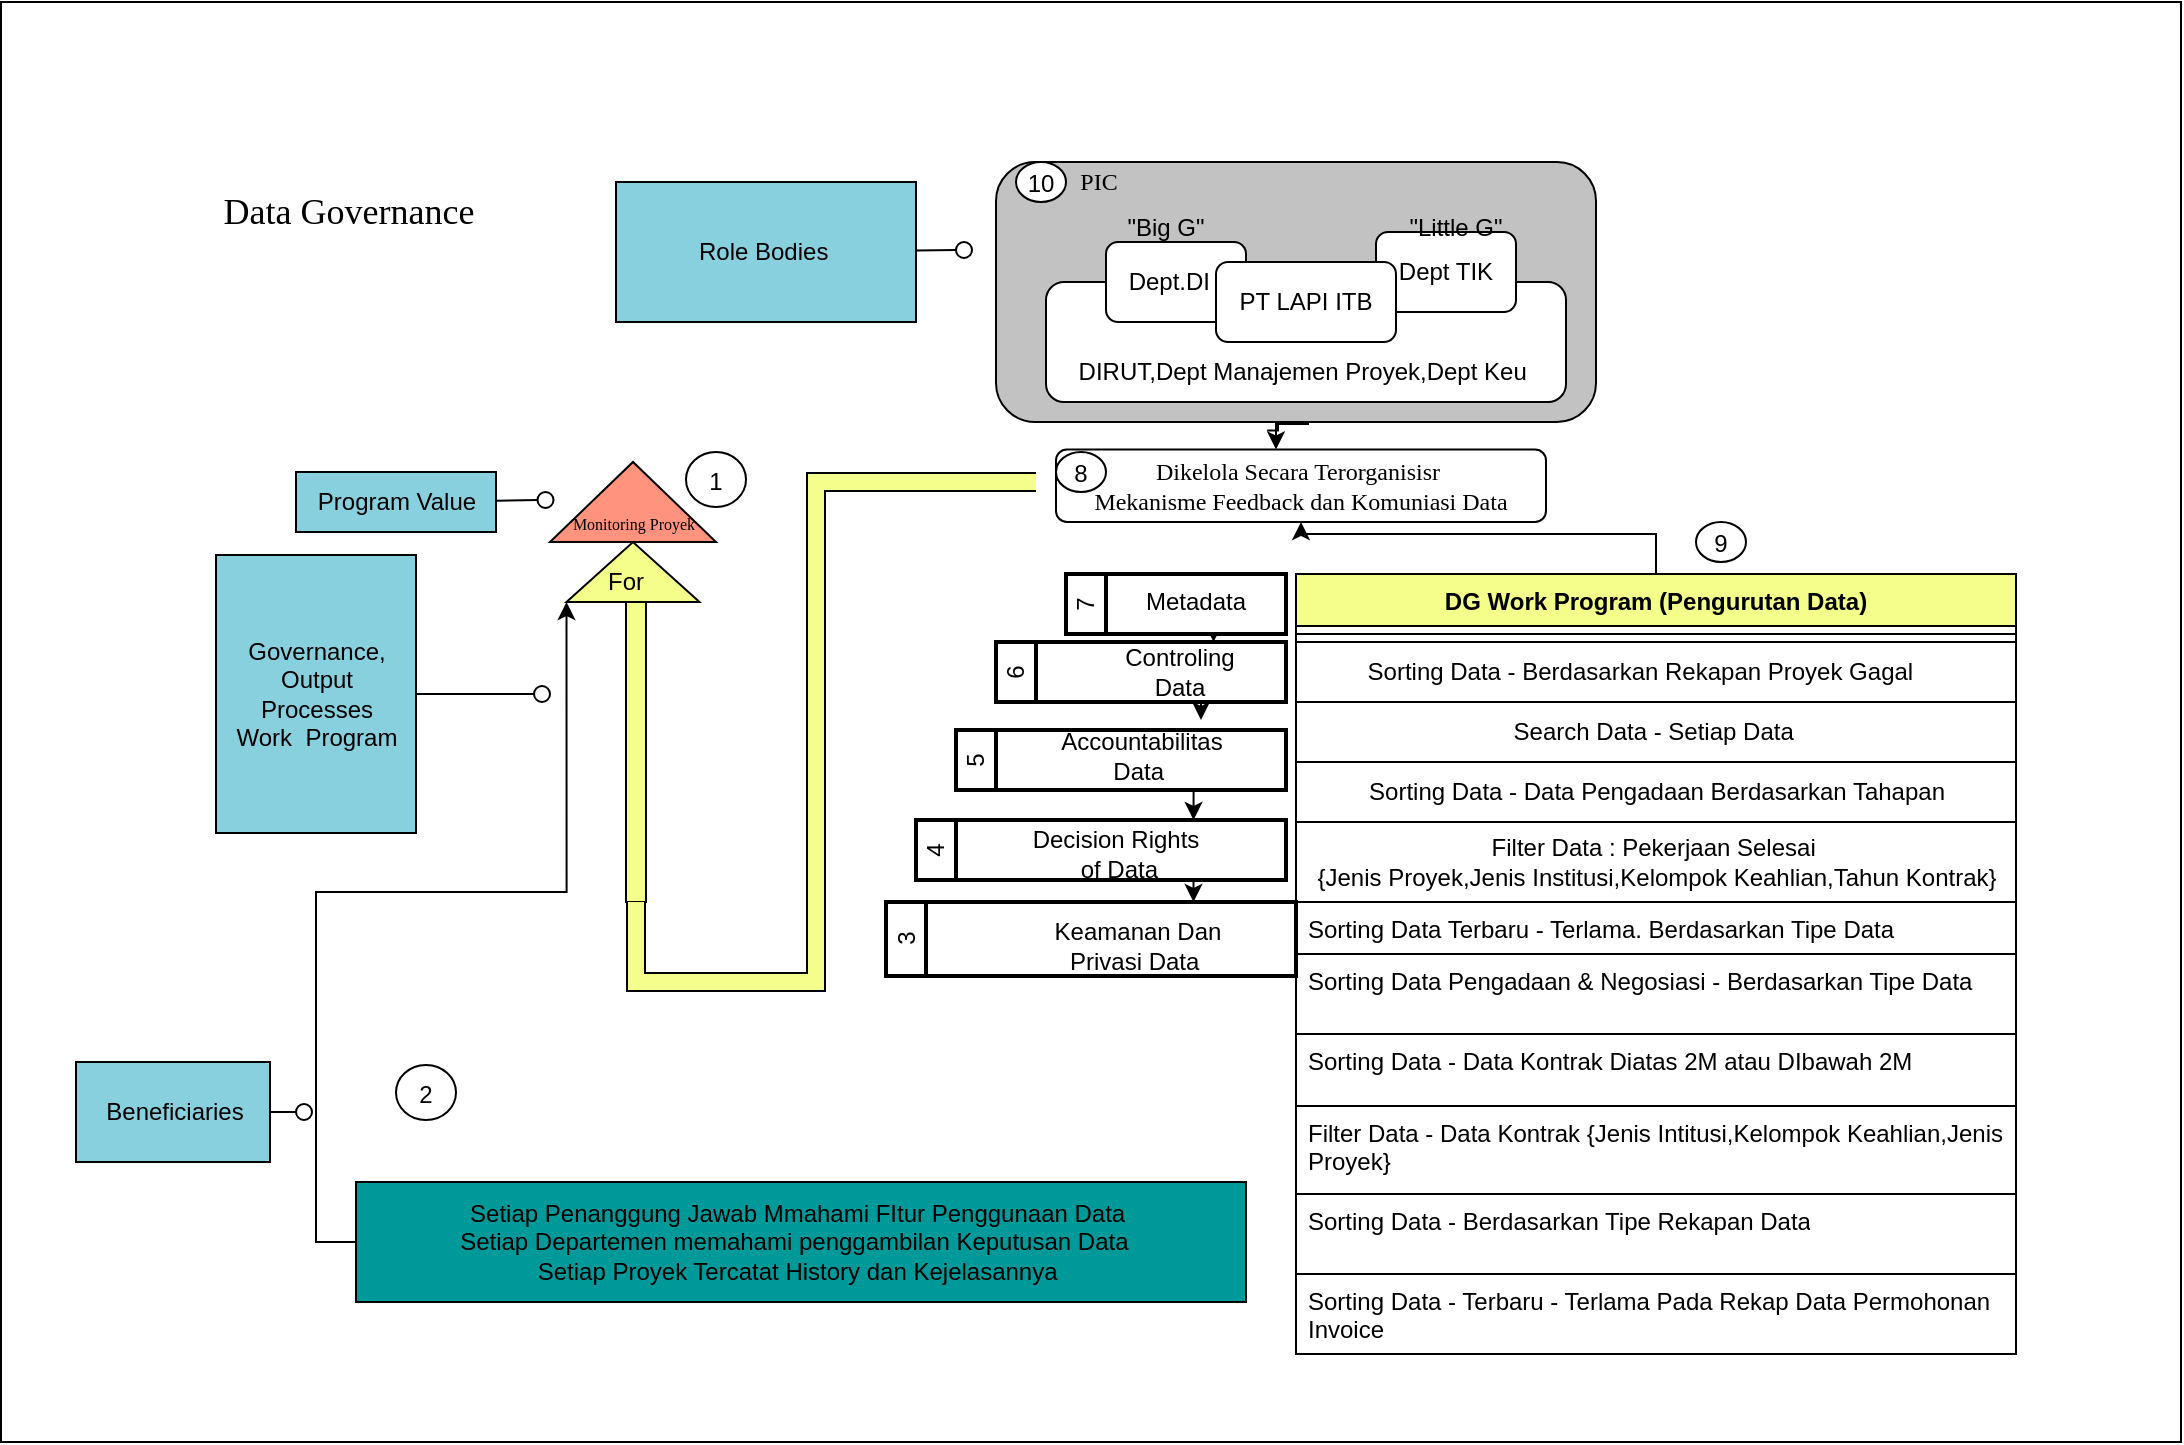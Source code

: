 <mxfile version="24.9.0">
  <diagram name="Page-1" id="YjU8-zHaeqy098PbflD1">
    <mxGraphModel dx="2585" dy="1135" grid="1" gridSize="10" guides="1" tooltips="1" connect="1" arrows="1" fold="1" page="1" pageScale="1" pageWidth="850" pageHeight="1100" math="0" shadow="0">
      <root>
        <mxCell id="0" />
        <mxCell id="1" parent="0" />
        <mxCell id="8Xkw_pBzQrpl9iHLKD2P-1" value="&lt;font style=&quot;font-size: 18px;&quot; face=&quot;Times New Roman&quot;&gt;Data Governance&lt;/font&gt;" style="text;html=1;align=center;verticalAlign=middle;whiteSpace=wrap;rounded=0;" parent="1" vertex="1">
          <mxGeometry x="220" y="430" width="133" height="50" as="geometry" />
        </mxCell>
        <mxCell id="8Xkw_pBzQrpl9iHLKD2P-3" value="" style="verticalLabelPosition=bottom;verticalAlign=top;html=1;shape=mxgraph.basic.acute_triangle;dx=0.5;fillColor=#FF937D;" parent="1" vertex="1">
          <mxGeometry x="387" y="580" width="83" height="40" as="geometry" />
        </mxCell>
        <mxCell id="8Xkw_pBzQrpl9iHLKD2P-4" value="&lt;font face=&quot;Times New Roman&quot; style=&quot;font-size: 8px;&quot;&gt;Monitoring Proyek&lt;/font&gt;" style="text;html=1;align=center;verticalAlign=middle;whiteSpace=wrap;rounded=0;fillColor=#FF8A66;strokeColor=#000000;" parent="1" vertex="1">
          <mxGeometry x="388.75" y="610" width="79.5" as="geometry" />
        </mxCell>
        <mxCell id="8Xkw_pBzQrpl9iHLKD2P-11" value="" style="verticalLabelPosition=bottom;verticalAlign=top;html=1;shape=mxgraph.basic.acute_triangle;dx=0.5;fillColor=#F3FF8A;" parent="1" vertex="1">
          <mxGeometry x="395.25" y="620" width="66.5" height="30" as="geometry" />
        </mxCell>
        <mxCell id="8Xkw_pBzQrpl9iHLKD2P-17" value="" style="html=1;points=[[0,0,0,0,5],[0,1,0,0,-5],[1,0,0,0,5],[1,1,0,0,-5]];perimeter=orthogonalPerimeter;outlineConnect=0;targetShapes=umlLifeline;portConstraint=eastwest;newEdgeStyle={&quot;curved&quot;:0,&quot;rounded&quot;:0};fillColor=#F3FF8A;" parent="1" vertex="1">
          <mxGeometry x="425" y="650" width="10" height="150" as="geometry" />
        </mxCell>
        <mxCell id="8Xkw_pBzQrpl9iHLKD2P-26" value="" style="shape=filledEdge;curved=0;rounded=0;fixDash=1;endArrow=none;strokeWidth=10;fillColor=#F3FF8A;edgeStyle=orthogonalEdgeStyle;html=1;" parent="1" source="8Xkw_pBzQrpl9iHLKD2P-17" edge="1">
          <mxGeometry width="60" height="40" relative="1" as="geometry">
            <mxPoint x="430" y="810" as="sourcePoint" />
            <mxPoint x="630" y="590" as="targetPoint" />
            <Array as="points">
              <mxPoint x="430" y="840" />
              <mxPoint x="520" y="840" />
              <mxPoint x="520" y="590" />
            </Array>
          </mxGeometry>
        </mxCell>
        <mxCell id="8Xkw_pBzQrpl9iHLKD2P-28" value="Dikelola Secara Terorganisisr&amp;nbsp;&lt;br&gt;Mekanisme Feedback dan Komuniasi Data" style="rounded=1;whiteSpace=wrap;html=1;fontFamily=Times New Roman;" parent="1" vertex="1">
          <mxGeometry x="640" y="573.75" width="245" height="36.25" as="geometry" />
        </mxCell>
        <mxCell id="8Xkw_pBzQrpl9iHLKD2P-35" value="" style="edgeStyle=orthogonalEdgeStyle;rounded=0;orthogonalLoop=1;jettySize=auto;html=1;exitX=0.452;exitY=1.033;exitDx=0;exitDy=0;exitPerimeter=0;" parent="1" source="8Xkw_pBzQrpl9iHLKD2P-30" target="8Xkw_pBzQrpl9iHLKD2P-28" edge="1">
          <mxGeometry relative="1" as="geometry">
            <mxPoint x="765" y="540" as="sourcePoint" />
            <Array as="points">
              <mxPoint x="751" y="540" />
              <mxPoint x="766" y="540" />
              <mxPoint x="766" y="561" />
              <mxPoint x="750" y="561" />
            </Array>
          </mxGeometry>
        </mxCell>
        <mxCell id="8Xkw_pBzQrpl9iHLKD2P-30" value="" style="rounded=1;whiteSpace=wrap;html=1;fillColor=#C2C2C2;" parent="1" vertex="1">
          <mxGeometry x="610" y="430" width="300" height="130" as="geometry" />
        </mxCell>
        <mxCell id="8Xkw_pBzQrpl9iHLKD2P-60" style="edgeStyle=orthogonalEdgeStyle;rounded=0;orthogonalLoop=1;jettySize=auto;html=1;exitX=0.5;exitY=0;exitDx=0;exitDy=0;entryX=0.5;entryY=0;entryDx=0;entryDy=0;" parent="1" source="8Xkw_pBzQrpl9iHLKD2P-31" target="8Xkw_pBzQrpl9iHLKD2P-34" edge="1">
          <mxGeometry relative="1" as="geometry" />
        </mxCell>
        <mxCell id="8Xkw_pBzQrpl9iHLKD2P-31" value="&lt;div&gt;&lt;br&gt;&lt;/div&gt;&lt;div&gt;&lt;br&gt;&lt;/div&gt;&lt;div&gt;DIRUT,Dept Manajemen Proyek,Dept Keu&amp;nbsp;&lt;/div&gt;" style="rounded=1;whiteSpace=wrap;html=1;" parent="1" vertex="1">
          <mxGeometry x="635" y="490" width="260" height="60" as="geometry" />
        </mxCell>
        <mxCell id="8Xkw_pBzQrpl9iHLKD2P-32" value="Dept.DI&amp;nbsp;&amp;nbsp;" style="rounded=1;whiteSpace=wrap;html=1;" parent="1" vertex="1">
          <mxGeometry x="665" y="470" width="70" height="40" as="geometry" />
        </mxCell>
        <mxCell id="8Xkw_pBzQrpl9iHLKD2P-33" value="Dept TIK" style="rounded=1;whiteSpace=wrap;html=1;" parent="1" vertex="1">
          <mxGeometry x="800" y="465" width="70" height="40" as="geometry" />
        </mxCell>
        <mxCell id="8Xkw_pBzQrpl9iHLKD2P-34" value="PT LAPI ITB" style="rounded=1;whiteSpace=wrap;html=1;" parent="1" vertex="1">
          <mxGeometry x="720" y="480" width="90" height="40" as="geometry" />
        </mxCell>
        <mxCell id="8Xkw_pBzQrpl9iHLKD2P-53" style="edgeStyle=orthogonalEdgeStyle;rounded=0;orthogonalLoop=1;jettySize=auto;html=1;exitX=0.5;exitY=0;exitDx=0;exitDy=0;" parent="1" source="8Xkw_pBzQrpl9iHLKD2P-38" target="8Xkw_pBzQrpl9iHLKD2P-28" edge="1">
          <mxGeometry relative="1" as="geometry" />
        </mxCell>
        <mxCell id="8Xkw_pBzQrpl9iHLKD2P-38" value="DG Work Program (Pengurutan Data)" style="swimlane;fontStyle=1;align=center;verticalAlign=top;childLayout=stackLayout;horizontal=1;startSize=26;horizontalStack=0;resizeParent=1;resizeParentMax=0;resizeLast=0;collapsible=1;marginBottom=0;whiteSpace=wrap;html=1;fillColor=#F3FF8A;" parent="1" vertex="1">
          <mxGeometry x="760" y="636" width="360" height="390" as="geometry">
            <mxRectangle x="760" y="636" width="100" height="30" as="alternateBounds" />
          </mxGeometry>
        </mxCell>
        <mxCell id="aRoDKcgYvZoyDMEqq8Cw-15" style="line;strokeWidth=1;fillColor=none;align=left;verticalAlign=middle;spacingTop=-1;spacingLeft=3;spacingRight=3;rotatable=0;labelPosition=right;points=[];portConstraint=eastwest;strokeColor=inherit;" parent="8Xkw_pBzQrpl9iHLKD2P-38" vertex="1">
          <mxGeometry y="26" width="360" height="8" as="geometry" />
        </mxCell>
        <mxCell id="aRoDKcgYvZoyDMEqq8Cw-11" value="Sorting Data - Berdasarkan Rekapan Proyek Gagal&amp;nbsp; &amp;nbsp; &amp;nbsp;" style="text;html=1;align=center;verticalAlign=middle;resizable=0;points=[];autosize=1;strokeColor=default;fillColor=none;" parent="8Xkw_pBzQrpl9iHLKD2P-38" vertex="1">
          <mxGeometry y="34" width="360" height="30" as="geometry" />
        </mxCell>
        <mxCell id="aRoDKcgYvZoyDMEqq8Cw-8" value="Search Data - Setiap Data&amp;nbsp;" style="text;html=1;align=center;verticalAlign=middle;resizable=0;points=[];autosize=1;strokeColor=default;fillColor=none;" parent="8Xkw_pBzQrpl9iHLKD2P-38" vertex="1">
          <mxGeometry y="64" width="360" height="30" as="geometry" />
        </mxCell>
        <mxCell id="aRoDKcgYvZoyDMEqq8Cw-10" value="Sorting Data - Data Pengadaan Berdasarkan Tahapan" style="text;html=1;align=center;verticalAlign=middle;resizable=0;points=[];autosize=1;strokeColor=default;fillColor=none;" parent="8Xkw_pBzQrpl9iHLKD2P-38" vertex="1">
          <mxGeometry y="94" width="360" height="30" as="geometry" />
        </mxCell>
        <mxCell id="aRoDKcgYvZoyDMEqq8Cw-13" value="Filter Data : Pekerjaan Selesai&amp;nbsp;&lt;div&gt;{Jenis Proyek,Jenis Institusi,Kelompok Keahlian,Tahun Kontrak}&lt;/div&gt;" style="text;html=1;align=center;verticalAlign=middle;resizable=0;points=[];autosize=1;strokeColor=none;fillColor=none;" parent="8Xkw_pBzQrpl9iHLKD2P-38" vertex="1">
          <mxGeometry y="124" width="360" height="40" as="geometry" />
        </mxCell>
        <mxCell id="8Xkw_pBzQrpl9iHLKD2P-42" value="Sorting Data Terbaru - Terlama. Berdasarkan Tipe Data&amp;nbsp;" style="text;strokeColor=default;fillColor=none;align=left;verticalAlign=top;spacingLeft=4;spacingRight=4;overflow=hidden;rotatable=0;points=[[0,0.5],[1,0.5]];portConstraint=eastwest;whiteSpace=wrap;html=1;strokeWidth=1;" parent="8Xkw_pBzQrpl9iHLKD2P-38" vertex="1">
          <mxGeometry y="164" width="360" height="26" as="geometry" />
        </mxCell>
        <mxCell id="8Xkw_pBzQrpl9iHLKD2P-43" value="Sorting Data Pengadaan &amp;amp; Negosiasi - Berdasarkan Tipe Data&amp;nbsp;" style="text;align=left;verticalAlign=top;spacingLeft=4;spacingRight=4;overflow=hidden;rotatable=0;points=[[0,0.5],[1,0.5]];portConstraint=eastwest;whiteSpace=wrap;html=1;strokeWidth=1;strokeColor=default;" parent="8Xkw_pBzQrpl9iHLKD2P-38" vertex="1">
          <mxGeometry y="190" width="360" height="40" as="geometry" />
        </mxCell>
        <mxCell id="8Xkw_pBzQrpl9iHLKD2P-41" value="Sorting Data - Data Kontrak Diatas 2M atau DIbawah 2M" style="text;strokeColor=default;fillColor=none;align=left;verticalAlign=top;spacingLeft=4;spacingRight=4;overflow=hidden;rotatable=0;points=[[0,0.5],[1,0.5]];portConstraint=eastwest;whiteSpace=wrap;html=1;strokeWidth=1;" parent="8Xkw_pBzQrpl9iHLKD2P-38" vertex="1">
          <mxGeometry y="230" width="360" height="36" as="geometry" />
        </mxCell>
        <mxCell id="aRoDKcgYvZoyDMEqq8Cw-6" value="Filter Data - Data Kontrak {Jenis Intitusi,Kelompok Keahlian,Jenis Proyek}" style="text;strokeColor=default;fillColor=none;align=left;verticalAlign=top;spacingLeft=4;spacingRight=4;overflow=hidden;rotatable=0;points=[[0,0.5],[1,0.5]];portConstraint=eastwest;whiteSpace=wrap;html=1;strokeWidth=1;" parent="8Xkw_pBzQrpl9iHLKD2P-38" vertex="1">
          <mxGeometry y="266" width="360" height="44" as="geometry" />
        </mxCell>
        <mxCell id="aRoDKcgYvZoyDMEqq8Cw-20" value="Sorting Data - Berdasarkan Tipe Rekapan Data" style="text;strokeColor=default;fillColor=none;align=left;verticalAlign=top;spacingLeft=4;spacingRight=4;overflow=hidden;rotatable=0;points=[[0,0.5],[1,0.5]];portConstraint=eastwest;whiteSpace=wrap;html=1;strokeWidth=1;" parent="8Xkw_pBzQrpl9iHLKD2P-38" vertex="1">
          <mxGeometry y="310" width="360" height="40" as="geometry" />
        </mxCell>
        <mxCell id="8Xkw_pBzQrpl9iHLKD2P-44" value="Sorting Data - Terbaru - Terlama Pada Rekap Data Permohonan Invoice&amp;nbsp;" style="text;strokeColor=none;fillColor=none;align=left;verticalAlign=top;spacingLeft=4;spacingRight=4;overflow=hidden;rotatable=0;points=[[0,0.5],[1,0.5]];portConstraint=eastwest;whiteSpace=wrap;html=1;strokeWidth=1;" parent="8Xkw_pBzQrpl9iHLKD2P-38" vertex="1">
          <mxGeometry y="350" width="360" height="40" as="geometry" />
        </mxCell>
        <mxCell id="8Xkw_pBzQrpl9iHLKD2P-54" style="edgeStyle=orthogonalEdgeStyle;rounded=0;orthogonalLoop=1;jettySize=auto;html=1;exitX=0.5;exitY=1;exitDx=0;exitDy=0;entryX=0.75;entryY=0;entryDx=0;entryDy=0;" parent="1" source="8Xkw_pBzQrpl9iHLKD2P-46" target="8Xkw_pBzQrpl9iHLKD2P-47" edge="1">
          <mxGeometry relative="1" as="geometry" />
        </mxCell>
        <mxCell id="8Xkw_pBzQrpl9iHLKD2P-46" value="7" style="swimlane;html=1;startSize=20;fontStyle=0;collapsible=0;horizontal=0;swimlaneLine=1;swimlaneFillColor=#ffffff;strokeWidth=2;whiteSpace=wrap;" parent="1" vertex="1">
          <mxGeometry x="645" y="636" width="110" height="30" as="geometry" />
        </mxCell>
        <mxCell id="aRoDKcgYvZoyDMEqq8Cw-26" value="Metadata" style="text;html=1;align=center;verticalAlign=middle;whiteSpace=wrap;rounded=0;" parent="8Xkw_pBzQrpl9iHLKD2P-46" vertex="1">
          <mxGeometry x="35" y="-1" width="60" height="30" as="geometry" />
        </mxCell>
        <mxCell id="8Xkw_pBzQrpl9iHLKD2P-47" value="6" style="swimlane;html=1;startSize=20;fontStyle=0;collapsible=0;horizontal=0;swimlaneLine=1;swimlaneFillColor=#ffffff;strokeWidth=2;whiteSpace=wrap;" parent="1" vertex="1">
          <mxGeometry x="610" y="670" width="145" height="30" as="geometry" />
        </mxCell>
        <mxCell id="aRoDKcgYvZoyDMEqq8Cw-31" value="Controling Data" style="text;html=1;align=center;verticalAlign=middle;whiteSpace=wrap;rounded=0;" parent="8Xkw_pBzQrpl9iHLKD2P-47" vertex="1">
          <mxGeometry x="60" width="63.75" height="30" as="geometry" />
        </mxCell>
        <mxCell id="8Xkw_pBzQrpl9iHLKD2P-56" style="edgeStyle=orthogonalEdgeStyle;rounded=0;orthogonalLoop=1;jettySize=auto;html=1;exitX=0.75;exitY=1;exitDx=0;exitDy=0;entryX=0.75;entryY=0;entryDx=0;entryDy=0;" parent="1" source="8Xkw_pBzQrpl9iHLKD2P-48" target="8Xkw_pBzQrpl9iHLKD2P-49" edge="1">
          <mxGeometry relative="1" as="geometry" />
        </mxCell>
        <mxCell id="8Xkw_pBzQrpl9iHLKD2P-48" value="5" style="swimlane;html=1;startSize=20;fontStyle=0;collapsible=0;horizontal=0;swimlaneLine=1;swimlaneFillColor=#ffffff;strokeWidth=2;whiteSpace=wrap;" parent="1" vertex="1">
          <mxGeometry x="590" y="714" width="165" height="30" as="geometry" />
        </mxCell>
        <mxCell id="aRoDKcgYvZoyDMEqq8Cw-35" value="Accountabilitas Data&amp;nbsp;" style="text;html=1;align=center;verticalAlign=middle;whiteSpace=wrap;rounded=0;" parent="8Xkw_pBzQrpl9iHLKD2P-48" vertex="1">
          <mxGeometry x="62.5" y="-5" width="60" height="35" as="geometry" />
        </mxCell>
        <mxCell id="8Xkw_pBzQrpl9iHLKD2P-57" style="edgeStyle=orthogonalEdgeStyle;rounded=0;orthogonalLoop=1;jettySize=auto;html=1;exitX=0.75;exitY=1;exitDx=0;exitDy=0;entryX=0.75;entryY=0;entryDx=0;entryDy=0;" parent="1" source="8Xkw_pBzQrpl9iHLKD2P-49" target="8Xkw_pBzQrpl9iHLKD2P-50" edge="1">
          <mxGeometry relative="1" as="geometry" />
        </mxCell>
        <mxCell id="8Xkw_pBzQrpl9iHLKD2P-49" value="4" style="swimlane;html=1;startSize=20;fontStyle=0;collapsible=0;horizontal=0;swimlaneLine=1;swimlaneFillColor=#ffffff;strokeWidth=2;whiteSpace=wrap;" parent="1" vertex="1">
          <mxGeometry x="570" y="759" width="185" height="30" as="geometry" />
        </mxCell>
        <mxCell id="aRoDKcgYvZoyDMEqq8Cw-36" value="&lt;br&gt;Decision Rights&lt;br&gt;&amp;nbsp;of Data" style="text;html=1;align=center;verticalAlign=middle;whiteSpace=wrap;rounded=0;" parent="8Xkw_pBzQrpl9iHLKD2P-49" vertex="1">
          <mxGeometry x="50" width="100" height="20" as="geometry" />
        </mxCell>
        <mxCell id="8Xkw_pBzQrpl9iHLKD2P-50" value="3" style="swimlane;html=1;startSize=20;fontStyle=0;collapsible=0;horizontal=0;swimlaneLine=1;swimlaneFillColor=#ffffff;strokeWidth=2;whiteSpace=wrap;" parent="1" vertex="1">
          <mxGeometry x="555" y="800" width="205" height="37" as="geometry" />
        </mxCell>
        <mxCell id="aRoDKcgYvZoyDMEqq8Cw-37" value="Keamanan Dan Privasi Data&amp;nbsp;" style="text;html=1;align=center;verticalAlign=middle;whiteSpace=wrap;rounded=0;" parent="8Xkw_pBzQrpl9iHLKD2P-50" vertex="1">
          <mxGeometry x="70" y="7" width="111.88" height="30" as="geometry" />
        </mxCell>
        <mxCell id="8Xkw_pBzQrpl9iHLKD2P-51" value="Setiap Penanggung Jawab Mmahami FItur Penggunaan Data&amp;nbsp;&lt;br&gt;Setiap Departemen memahami penggambilan Keputusan Data&amp;nbsp;&amp;nbsp;&lt;br&gt;Setiap Proyek Tercatat History dan Kejelasannya&amp;nbsp;" style="rounded=0;whiteSpace=wrap;html=1;fillColor=#009999;" parent="1" vertex="1">
          <mxGeometry x="290" y="940" width="445" height="60" as="geometry" />
        </mxCell>
        <mxCell id="8Xkw_pBzQrpl9iHLKD2P-58" style="edgeStyle=orthogonalEdgeStyle;rounded=0;orthogonalLoop=1;jettySize=auto;html=1;exitX=0;exitY=0.5;exitDx=0;exitDy=0;entryX=0;entryY=1;entryDx=0;entryDy=0;entryPerimeter=0;" parent="1" source="8Xkw_pBzQrpl9iHLKD2P-51" target="8Xkw_pBzQrpl9iHLKD2P-11" edge="1">
          <mxGeometry relative="1" as="geometry" />
        </mxCell>
        <mxCell id="8Xkw_pBzQrpl9iHLKD2P-61" value="For" style="text;html=1;align=center;verticalAlign=middle;whiteSpace=wrap;rounded=0;" parent="1" vertex="1">
          <mxGeometry x="400" y="630" width="50" height="20" as="geometry" />
        </mxCell>
        <mxCell id="8Xkw_pBzQrpl9iHLKD2P-63" value="Program Value" style="html=1;rounded=0;fillColor=#89D0DE;" parent="1" vertex="1">
          <mxGeometry x="260" y="585" width="100" height="30" as="geometry" />
        </mxCell>
        <mxCell id="8Xkw_pBzQrpl9iHLKD2P-64" value="" style="endArrow=none;html=1;rounded=0;align=center;verticalAlign=top;endFill=0;labelBackgroundColor=none;endSize=2;" parent="1" source="8Xkw_pBzQrpl9iHLKD2P-63" target="8Xkw_pBzQrpl9iHLKD2P-65" edge="1">
          <mxGeometry relative="1" as="geometry" />
        </mxCell>
        <mxCell id="8Xkw_pBzQrpl9iHLKD2P-65" value="" style="ellipse;html=1;fontSize=11;align=center;fillColor=none;points=[];aspect=fixed;resizable=0;verticalAlign=bottom;labelPosition=center;verticalLabelPosition=top;flipH=1;" parent="1" vertex="1">
          <mxGeometry x="380.75" y="595" width="8" height="8" as="geometry" />
        </mxCell>
        <mxCell id="8Xkw_pBzQrpl9iHLKD2P-70" value="Governance,&lt;br&gt;Output&lt;br&gt;Processes&lt;br&gt;Work&amp;nbsp; Program" style="html=1;rounded=0;fillColor=#89D0DE;" parent="1" vertex="1">
          <mxGeometry x="220" y="626.5" width="100" height="139" as="geometry" />
        </mxCell>
        <mxCell id="8Xkw_pBzQrpl9iHLKD2P-71" value="" style="endArrow=none;html=1;rounded=0;align=center;verticalAlign=top;endFill=0;labelBackgroundColor=none;endSize=2;" parent="1" source="8Xkw_pBzQrpl9iHLKD2P-70" target="8Xkw_pBzQrpl9iHLKD2P-72" edge="1">
          <mxGeometry relative="1" as="geometry" />
        </mxCell>
        <mxCell id="8Xkw_pBzQrpl9iHLKD2P-72" value="" style="ellipse;html=1;fontSize=11;align=center;fillColor=none;points=[];aspect=fixed;resizable=0;verticalAlign=bottom;labelPosition=center;verticalLabelPosition=top;flipH=1;" parent="1" vertex="1">
          <mxGeometry x="379" y="692" width="8" height="8" as="geometry" />
        </mxCell>
        <mxCell id="8Xkw_pBzQrpl9iHLKD2P-75" value="Beneficiaries" style="html=1;rounded=0;fillColor=#89D0DE;" parent="1" vertex="1">
          <mxGeometry x="150" y="880" width="97" height="50" as="geometry" />
        </mxCell>
        <mxCell id="8Xkw_pBzQrpl9iHLKD2P-76" value="" style="endArrow=none;html=1;rounded=0;align=center;verticalAlign=top;endFill=0;labelBackgroundColor=none;endSize=2;" parent="1" source="8Xkw_pBzQrpl9iHLKD2P-75" target="8Xkw_pBzQrpl9iHLKD2P-77" edge="1">
          <mxGeometry relative="1" as="geometry" />
        </mxCell>
        <mxCell id="8Xkw_pBzQrpl9iHLKD2P-77" value="" style="ellipse;html=1;fontSize=11;align=center;fillColor=none;points=[];aspect=fixed;resizable=0;verticalAlign=bottom;labelPosition=center;verticalLabelPosition=top;flipH=1;" parent="1" vertex="1">
          <mxGeometry x="260" y="901" width="8" height="8" as="geometry" />
        </mxCell>
        <mxCell id="8Xkw_pBzQrpl9iHLKD2P-78" value="Role Bodies&amp;nbsp;" style="html=1;rounded=0;fillColor=#89D0DE;" parent="1" vertex="1">
          <mxGeometry x="420" y="440" width="150" height="70" as="geometry" />
        </mxCell>
        <mxCell id="8Xkw_pBzQrpl9iHLKD2P-79" value="" style="endArrow=none;html=1;rounded=0;align=center;verticalAlign=top;endFill=0;labelBackgroundColor=none;endSize=2;" parent="1" source="8Xkw_pBzQrpl9iHLKD2P-78" target="8Xkw_pBzQrpl9iHLKD2P-80" edge="1">
          <mxGeometry relative="1" as="geometry" />
        </mxCell>
        <mxCell id="8Xkw_pBzQrpl9iHLKD2P-80" value="" style="ellipse;html=1;fontSize=11;align=center;fillColor=none;points=[];aspect=fixed;resizable=0;verticalAlign=bottom;labelPosition=center;verticalLabelPosition=top;flipH=1;" parent="1" vertex="1">
          <mxGeometry x="590" y="470" width="8" height="8" as="geometry" />
        </mxCell>
        <mxCell id="8Xkw_pBzQrpl9iHLKD2P-81" value="10" style="ellipse;" parent="1" vertex="1">
          <mxGeometry x="620" y="430" width="25" height="20" as="geometry" />
        </mxCell>
        <mxCell id="8Xkw_pBzQrpl9iHLKD2P-82" value="8" style="ellipse;" parent="1" vertex="1">
          <mxGeometry x="640" y="575" width="25" height="20" as="geometry" />
        </mxCell>
        <mxCell id="8Xkw_pBzQrpl9iHLKD2P-83" value="9" style="ellipse;" parent="1" vertex="1">
          <mxGeometry x="960" y="610" width="25" height="20" as="geometry" />
        </mxCell>
        <mxCell id="8Xkw_pBzQrpl9iHLKD2P-91" value="2" style="ellipse;" parent="1" vertex="1">
          <mxGeometry x="310" y="881.5" width="30" height="27.5" as="geometry" />
        </mxCell>
        <mxCell id="8Xkw_pBzQrpl9iHLKD2P-92" value="1" style="ellipse;" parent="1" vertex="1">
          <mxGeometry x="455" y="575" width="30" height="27.5" as="geometry" />
        </mxCell>
        <mxCell id="aRoDKcgYvZoyDMEqq8Cw-1" value="&lt;font face=&quot;Times New Roman&quot;&gt;PIC&amp;nbsp;&lt;/font&gt;" style="text;html=1;align=center;verticalAlign=middle;whiteSpace=wrap;rounded=0;" parent="1" vertex="1">
          <mxGeometry x="632.5" y="425" width="60" height="30" as="geometry" />
        </mxCell>
        <mxCell id="aRoDKcgYvZoyDMEqq8Cw-3" value="&quot;Big G&quot;" style="text;html=1;align=center;verticalAlign=middle;whiteSpace=wrap;rounded=0;" parent="1" vertex="1">
          <mxGeometry x="665" y="448" width="60" height="30" as="geometry" />
        </mxCell>
        <mxCell id="aRoDKcgYvZoyDMEqq8Cw-4" value="&quot;Little G&quot;" style="text;html=1;align=center;verticalAlign=middle;whiteSpace=wrap;rounded=0;" parent="1" vertex="1">
          <mxGeometry x="810" y="448" width="60" height="30" as="geometry" />
        </mxCell>
        <mxCell id="aRoDKcgYvZoyDMEqq8Cw-38" style="edgeStyle=orthogonalEdgeStyle;rounded=0;orthogonalLoop=1;jettySize=auto;html=1;exitX=0.75;exitY=1;exitDx=0;exitDy=0;entryX=1;entryY=0;entryDx=0;entryDy=0;" parent="1" source="aRoDKcgYvZoyDMEqq8Cw-31" target="aRoDKcgYvZoyDMEqq8Cw-35" edge="1">
          <mxGeometry relative="1" as="geometry">
            <Array as="points">
              <mxPoint x="712" y="700" />
            </Array>
          </mxGeometry>
        </mxCell>
        <mxCell id="aRoDKcgYvZoyDMEqq8Cw-39" value="" style="rounded=0;whiteSpace=wrap;html=1;fillColor=none;" parent="1" vertex="1">
          <mxGeometry x="112.5" y="350" width="1090" height="720" as="geometry" />
        </mxCell>
      </root>
    </mxGraphModel>
  </diagram>
</mxfile>
